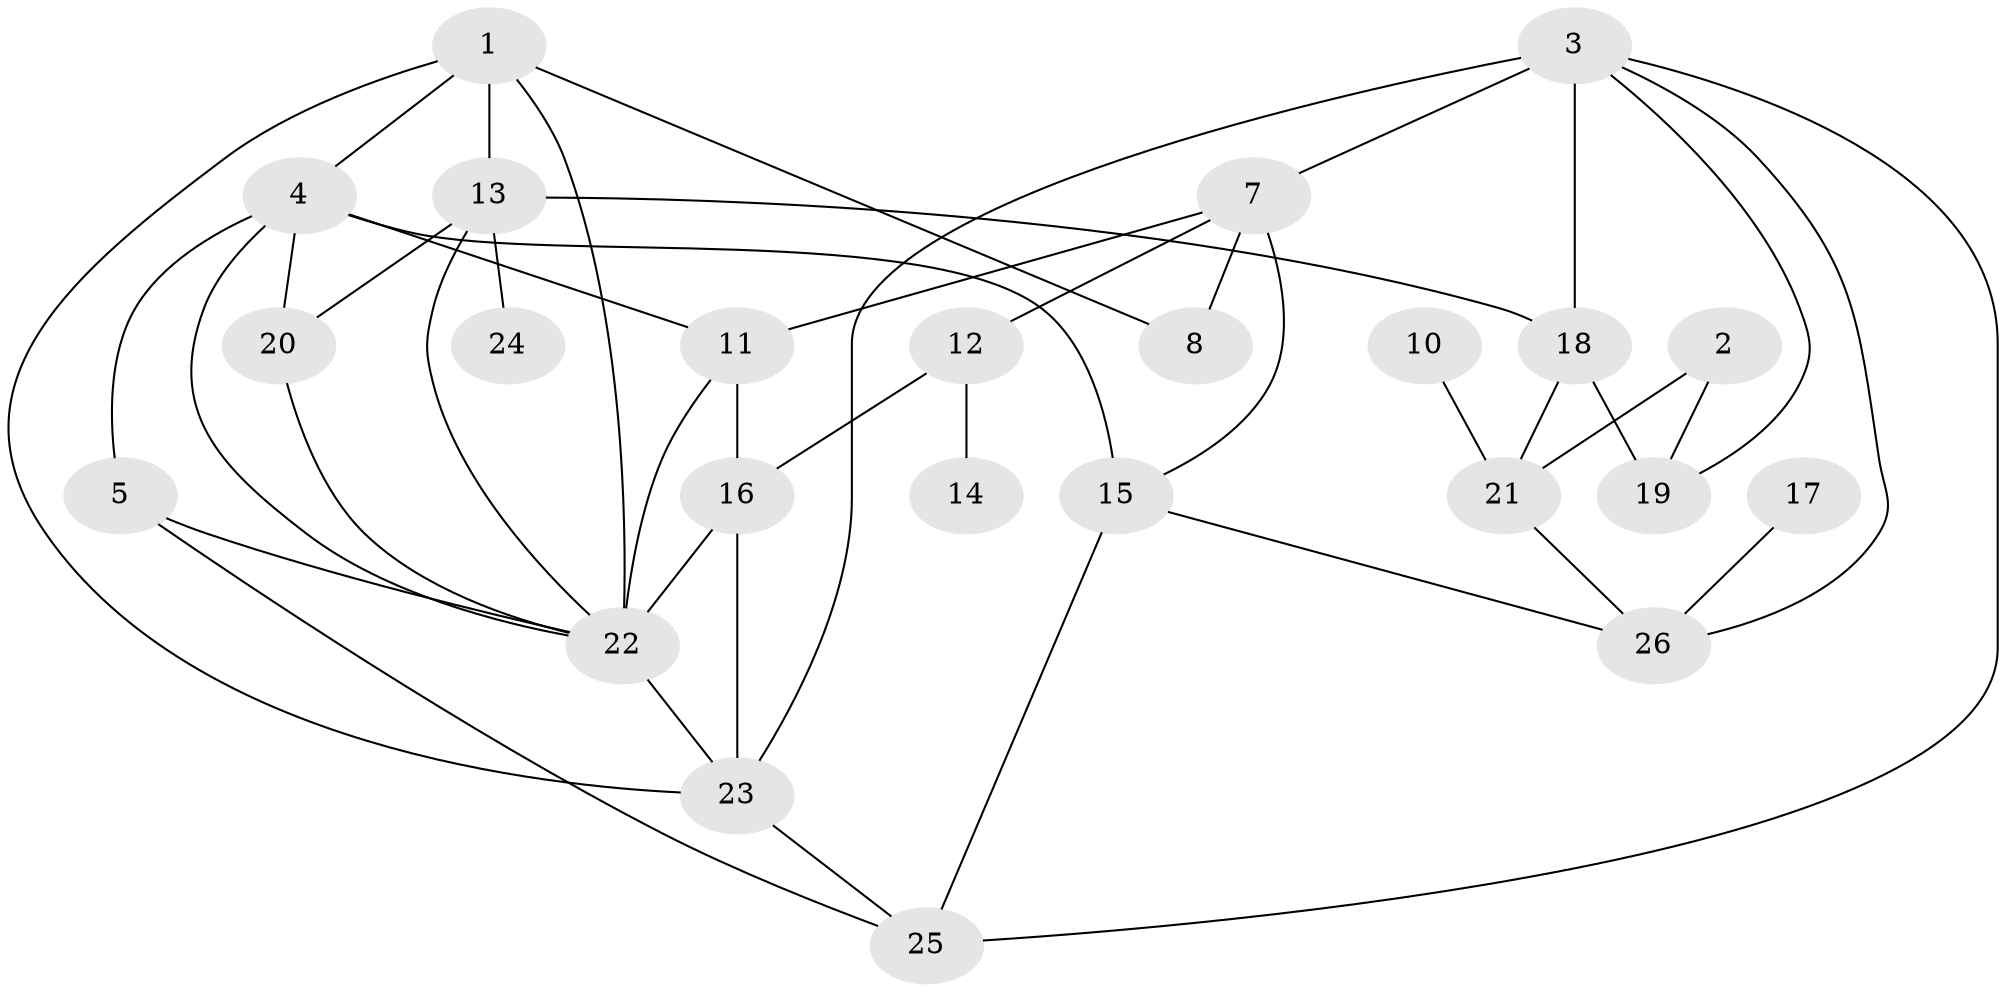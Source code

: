 // original degree distribution, {2: 0.21568627450980393, 6: 0.058823529411764705, 1: 0.09803921568627451, 3: 0.3137254901960784, 0: 0.0392156862745098, 5: 0.0784313725490196, 7: 0.0196078431372549, 4: 0.17647058823529413}
// Generated by graph-tools (version 1.1) at 2025/33/03/09/25 02:33:38]
// undirected, 24 vertices, 44 edges
graph export_dot {
graph [start="1"]
  node [color=gray90,style=filled];
  1;
  2;
  3;
  4;
  5;
  7;
  8;
  10;
  11;
  12;
  13;
  14;
  15;
  16;
  17;
  18;
  19;
  20;
  21;
  22;
  23;
  24;
  25;
  26;
  1 -- 4 [weight=1.0];
  1 -- 8 [weight=1.0];
  1 -- 13 [weight=1.0];
  1 -- 22 [weight=1.0];
  1 -- 23 [weight=1.0];
  2 -- 19 [weight=1.0];
  2 -- 21 [weight=1.0];
  3 -- 7 [weight=2.0];
  3 -- 18 [weight=3.0];
  3 -- 19 [weight=1.0];
  3 -- 23 [weight=1.0];
  3 -- 25 [weight=1.0];
  3 -- 26 [weight=1.0];
  4 -- 5 [weight=1.0];
  4 -- 11 [weight=1.0];
  4 -- 15 [weight=1.0];
  4 -- 20 [weight=1.0];
  4 -- 22 [weight=1.0];
  5 -- 22 [weight=1.0];
  5 -- 25 [weight=2.0];
  7 -- 8 [weight=1.0];
  7 -- 11 [weight=1.0];
  7 -- 12 [weight=1.0];
  7 -- 15 [weight=1.0];
  10 -- 21 [weight=1.0];
  11 -- 16 [weight=1.0];
  11 -- 22 [weight=4.0];
  12 -- 14 [weight=1.0];
  12 -- 16 [weight=1.0];
  13 -- 18 [weight=1.0];
  13 -- 20 [weight=1.0];
  13 -- 22 [weight=1.0];
  13 -- 24 [weight=1.0];
  15 -- 25 [weight=2.0];
  15 -- 26 [weight=1.0];
  16 -- 22 [weight=1.0];
  16 -- 23 [weight=1.0];
  17 -- 26 [weight=1.0];
  18 -- 19 [weight=2.0];
  18 -- 21 [weight=1.0];
  20 -- 22 [weight=1.0];
  21 -- 26 [weight=1.0];
  22 -- 23 [weight=1.0];
  23 -- 25 [weight=1.0];
}
